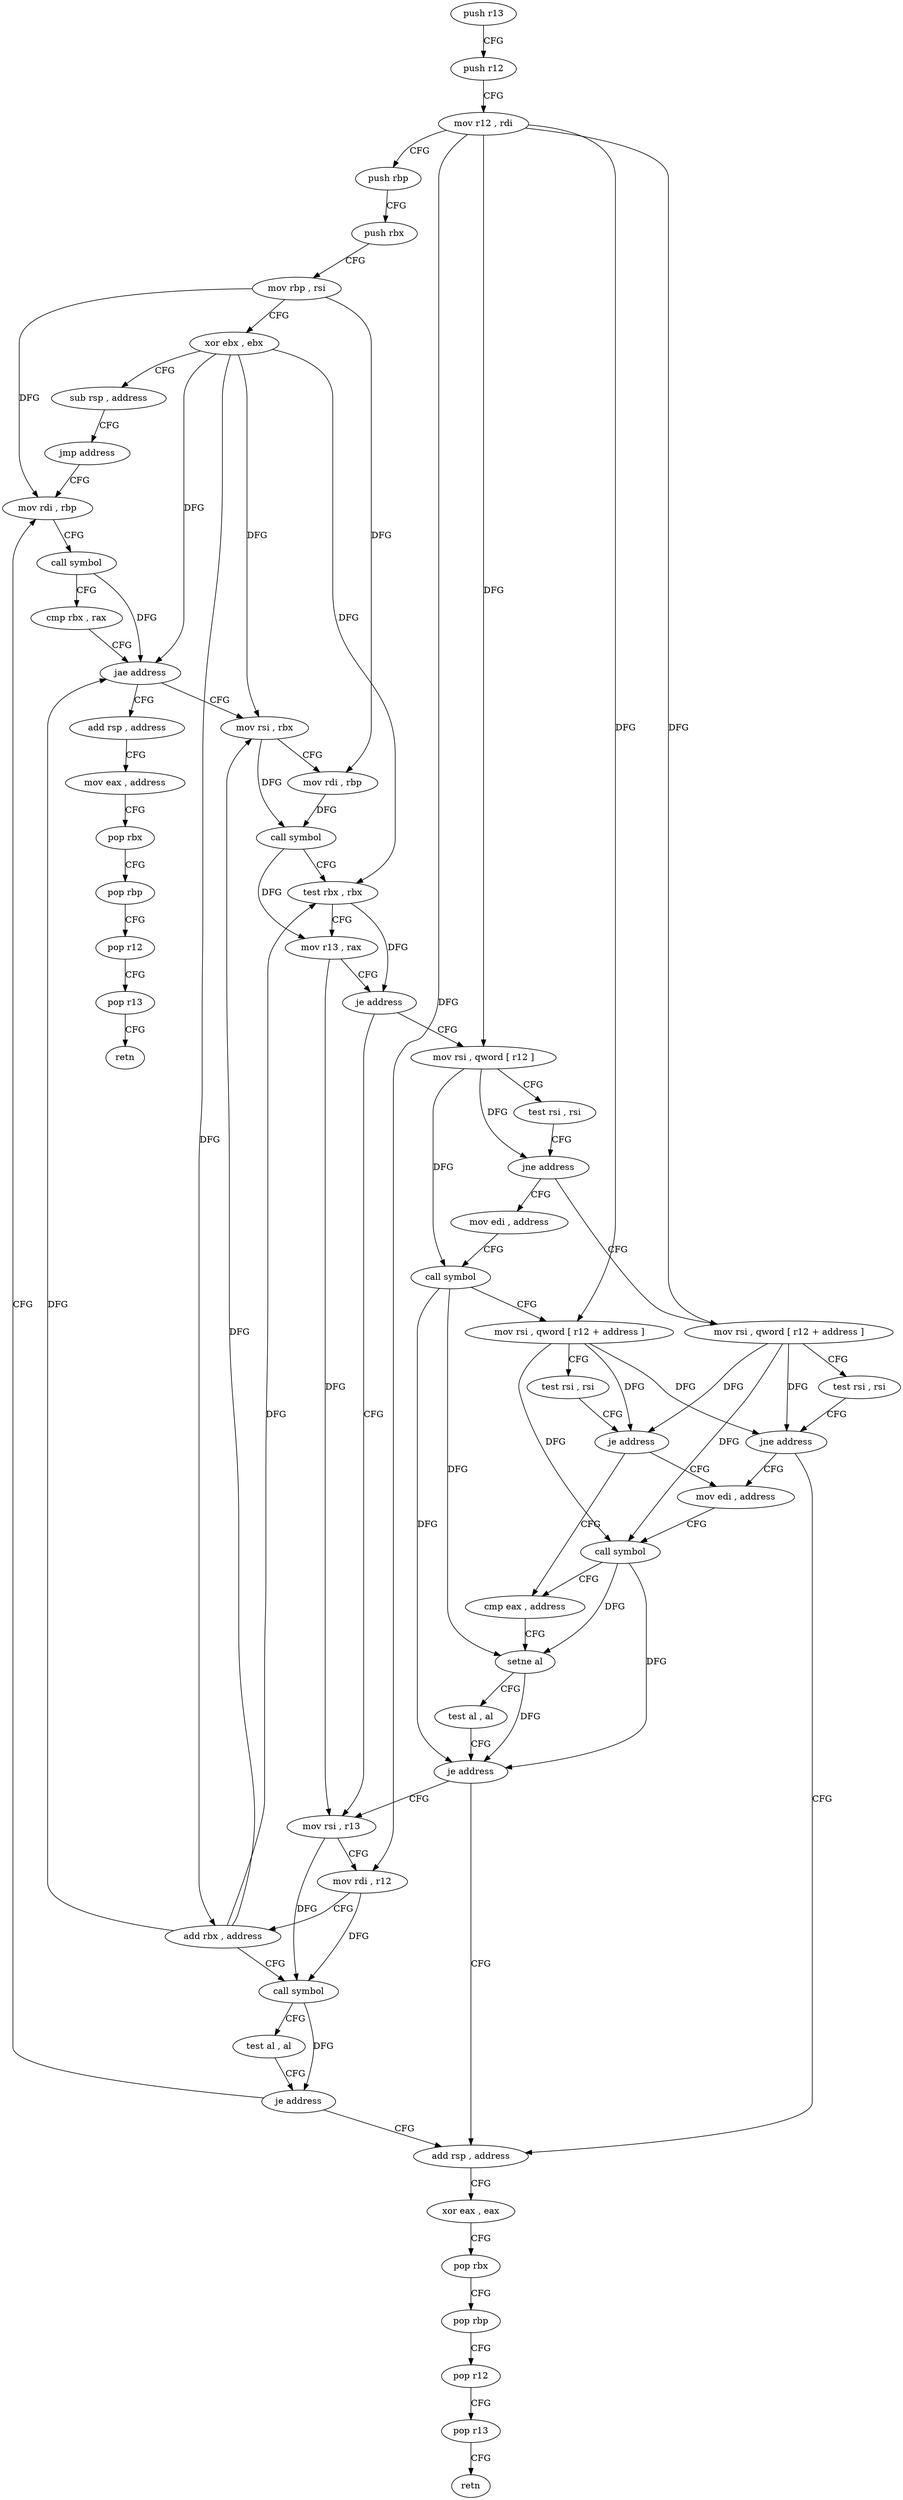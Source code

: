 digraph "func" {
"116848" [label = "push r13" ]
"116850" [label = "push r12" ]
"116852" [label = "mov r12 , rdi" ]
"116855" [label = "push rbp" ]
"116856" [label = "push rbx" ]
"116857" [label = "mov rbp , rsi" ]
"116860" [label = "xor ebx , ebx" ]
"116862" [label = "sub rsp , address" ]
"116866" [label = "jmp address" ]
"116931" [label = "mov rdi , rbp" ]
"116934" [label = "call symbol" ]
"116939" [label = "cmp rbx , rax" ]
"116942" [label = "jae address" ]
"117000" [label = "add rsp , address" ]
"116944" [label = "mov rsi , rbx" ]
"117004" [label = "mov eax , address" ]
"117009" [label = "pop rbx" ]
"117010" [label = "pop rbp" ]
"117011" [label = "pop r12" ]
"117013" [label = "pop r13" ]
"117015" [label = "retn" ]
"116947" [label = "mov rdi , rbp" ]
"116950" [label = "call symbol" ]
"116955" [label = "test rbx , rbx" ]
"116958" [label = "mov r13 , rax" ]
"116961" [label = "je address" ]
"116912" [label = "mov rsi , r13" ]
"116963" [label = "mov rsi , qword [ r12 ]" ]
"116915" [label = "mov rdi , r12" ]
"116918" [label = "add rbx , address" ]
"116922" [label = "call symbol" ]
"116927" [label = "test al , al" ]
"116929" [label = "je address" ]
"116982" [label = "add rsp , address" ]
"116967" [label = "test rsi , rsi" ]
"116970" [label = "jne address" ]
"116872" [label = "mov edi , address" ]
"116972" [label = "mov rsi , qword [ r12 + address ]" ]
"116986" [label = "xor eax , eax" ]
"116988" [label = "pop rbx" ]
"116989" [label = "pop rbp" ]
"116990" [label = "pop r12" ]
"116992" [label = "pop r13" ]
"116994" [label = "retn" ]
"116877" [label = "call symbol" ]
"116882" [label = "mov rsi , qword [ r12 + address ]" ]
"116887" [label = "test rsi , rsi" ]
"116890" [label = "je address" ]
"116902" [label = "cmp eax , address" ]
"116892" [label = "mov edi , address" ]
"116977" [label = "test rsi , rsi" ]
"116980" [label = "jne address" ]
"116905" [label = "setne al" ]
"116908" [label = "test al , al" ]
"116910" [label = "je address" ]
"116897" [label = "call symbol" ]
"116848" -> "116850" [ label = "CFG" ]
"116850" -> "116852" [ label = "CFG" ]
"116852" -> "116855" [ label = "CFG" ]
"116852" -> "116915" [ label = "DFG" ]
"116852" -> "116963" [ label = "DFG" ]
"116852" -> "116882" [ label = "DFG" ]
"116852" -> "116972" [ label = "DFG" ]
"116855" -> "116856" [ label = "CFG" ]
"116856" -> "116857" [ label = "CFG" ]
"116857" -> "116860" [ label = "CFG" ]
"116857" -> "116931" [ label = "DFG" ]
"116857" -> "116947" [ label = "DFG" ]
"116860" -> "116862" [ label = "CFG" ]
"116860" -> "116942" [ label = "DFG" ]
"116860" -> "116944" [ label = "DFG" ]
"116860" -> "116955" [ label = "DFG" ]
"116860" -> "116918" [ label = "DFG" ]
"116862" -> "116866" [ label = "CFG" ]
"116866" -> "116931" [ label = "CFG" ]
"116931" -> "116934" [ label = "CFG" ]
"116934" -> "116939" [ label = "CFG" ]
"116934" -> "116942" [ label = "DFG" ]
"116939" -> "116942" [ label = "CFG" ]
"116942" -> "117000" [ label = "CFG" ]
"116942" -> "116944" [ label = "CFG" ]
"117000" -> "117004" [ label = "CFG" ]
"116944" -> "116947" [ label = "CFG" ]
"116944" -> "116950" [ label = "DFG" ]
"117004" -> "117009" [ label = "CFG" ]
"117009" -> "117010" [ label = "CFG" ]
"117010" -> "117011" [ label = "CFG" ]
"117011" -> "117013" [ label = "CFG" ]
"117013" -> "117015" [ label = "CFG" ]
"116947" -> "116950" [ label = "DFG" ]
"116950" -> "116955" [ label = "CFG" ]
"116950" -> "116958" [ label = "DFG" ]
"116955" -> "116958" [ label = "CFG" ]
"116955" -> "116961" [ label = "DFG" ]
"116958" -> "116961" [ label = "CFG" ]
"116958" -> "116912" [ label = "DFG" ]
"116961" -> "116912" [ label = "CFG" ]
"116961" -> "116963" [ label = "CFG" ]
"116912" -> "116915" [ label = "CFG" ]
"116912" -> "116922" [ label = "DFG" ]
"116963" -> "116967" [ label = "CFG" ]
"116963" -> "116970" [ label = "DFG" ]
"116963" -> "116877" [ label = "DFG" ]
"116915" -> "116918" [ label = "CFG" ]
"116915" -> "116922" [ label = "DFG" ]
"116918" -> "116922" [ label = "CFG" ]
"116918" -> "116944" [ label = "DFG" ]
"116918" -> "116955" [ label = "DFG" ]
"116918" -> "116942" [ label = "DFG" ]
"116922" -> "116927" [ label = "CFG" ]
"116922" -> "116929" [ label = "DFG" ]
"116927" -> "116929" [ label = "CFG" ]
"116929" -> "116982" [ label = "CFG" ]
"116929" -> "116931" [ label = "CFG" ]
"116982" -> "116986" [ label = "CFG" ]
"116967" -> "116970" [ label = "CFG" ]
"116970" -> "116872" [ label = "CFG" ]
"116970" -> "116972" [ label = "CFG" ]
"116872" -> "116877" [ label = "CFG" ]
"116972" -> "116977" [ label = "CFG" ]
"116972" -> "116890" [ label = "DFG" ]
"116972" -> "116980" [ label = "DFG" ]
"116972" -> "116897" [ label = "DFG" ]
"116986" -> "116988" [ label = "CFG" ]
"116988" -> "116989" [ label = "CFG" ]
"116989" -> "116990" [ label = "CFG" ]
"116990" -> "116992" [ label = "CFG" ]
"116992" -> "116994" [ label = "CFG" ]
"116877" -> "116882" [ label = "CFG" ]
"116877" -> "116905" [ label = "DFG" ]
"116877" -> "116910" [ label = "DFG" ]
"116882" -> "116887" [ label = "CFG" ]
"116882" -> "116890" [ label = "DFG" ]
"116882" -> "116980" [ label = "DFG" ]
"116882" -> "116897" [ label = "DFG" ]
"116887" -> "116890" [ label = "CFG" ]
"116890" -> "116902" [ label = "CFG" ]
"116890" -> "116892" [ label = "CFG" ]
"116902" -> "116905" [ label = "CFG" ]
"116892" -> "116897" [ label = "CFG" ]
"116977" -> "116980" [ label = "CFG" ]
"116980" -> "116892" [ label = "CFG" ]
"116980" -> "116982" [ label = "CFG" ]
"116905" -> "116908" [ label = "CFG" ]
"116905" -> "116910" [ label = "DFG" ]
"116908" -> "116910" [ label = "CFG" ]
"116910" -> "116982" [ label = "CFG" ]
"116910" -> "116912" [ label = "CFG" ]
"116897" -> "116902" [ label = "CFG" ]
"116897" -> "116905" [ label = "DFG" ]
"116897" -> "116910" [ label = "DFG" ]
}

